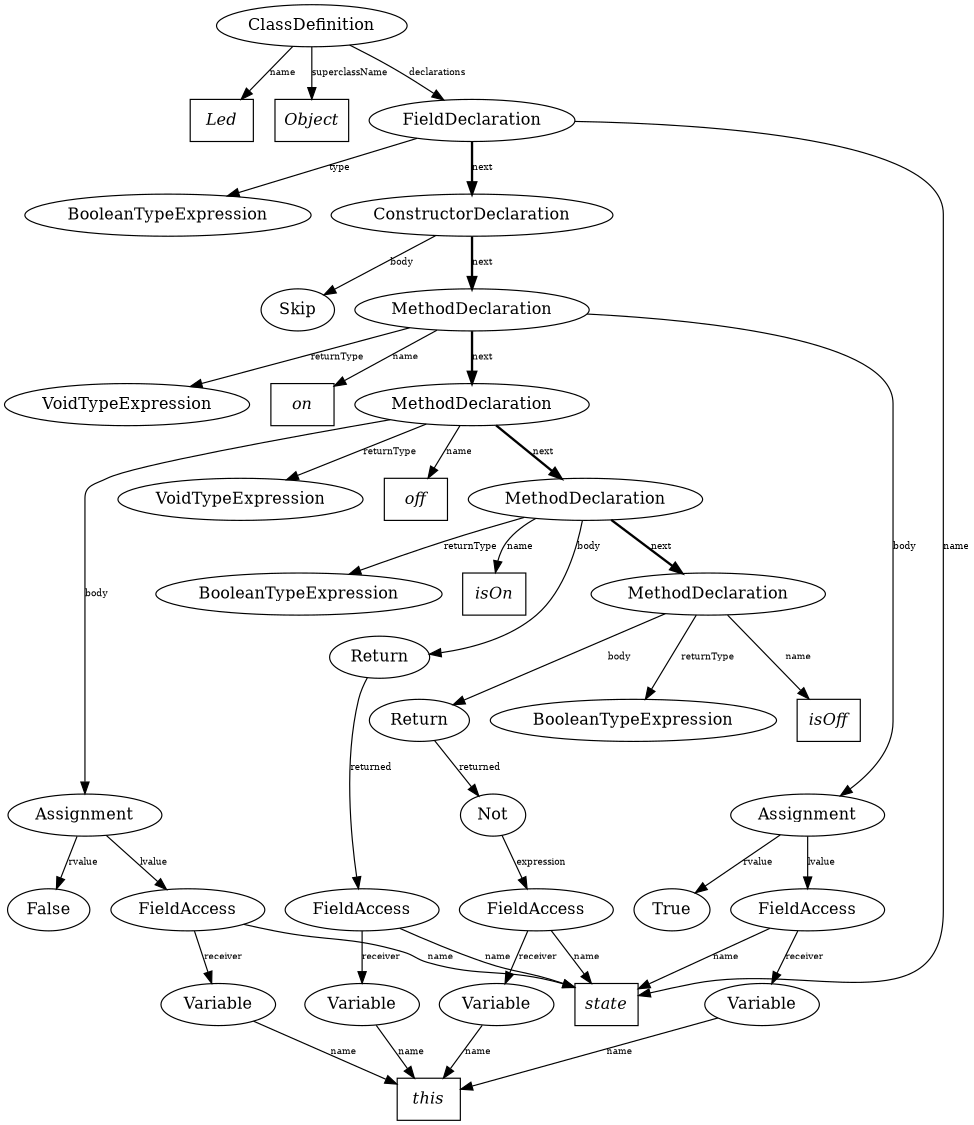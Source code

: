 digraph Led {
size = "11,7.5";
node27 [ label = "ClassDefinition"];
symbol_Led [label = "Led" fontname = "Times-Italic" shape = box]
node27 -> symbol_Led [label = "name" fontsize = 8]
symbol_Object [label = "Object" fontname = "Times-Italic" shape = box]
node27 -> symbol_Object [label = "superclassName" fontsize = 8]
node26 [ label = "FieldDeclaration"];
node0 [ label = "BooleanTypeExpression"];
node26 -> node0 [label = "type" fontsize = 8]
symbol_state [label = "state" fontname = "Times-Italic" shape = box]
node26 -> symbol_state [label = "name" fontsize = 8]
node25 [ label = "ConstructorDeclaration"];
node1 [ label = "Skip"];
node25 -> node1 [label = "body" fontsize = 8]
node24 [ label = "MethodDeclaration"];
node2 [ label = "VoidTypeExpression"];
node24 -> node2 [label = "returnType" fontsize = 8]
symbol_on [label = "on" fontname = "Times-Italic" shape = box]
node24 -> symbol_on [label = "name" fontsize = 8]
node6 [ label = "Assignment"];
node4 [ label = "FieldAccess"];
node3 [ label = "Variable"];
symbol_this [label = "this" fontname = "Times-Italic" shape = box]
node3 -> symbol_this [label = "name" fontsize = 8]
node4 -> node3 [label = "receiver" fontsize = 8]
symbol_state [label = "state" fontname = "Times-Italic" shape = box]
node4 -> symbol_state [label = "name" fontsize = 8]
node6 -> node4 [label = "lvalue" fontsize = 8]
node5 [ label = "True"];
node6 -> node5 [label = "rvalue" fontsize = 8]
node24 -> node6 [label = "body" fontsize = 8]
node23 [ label = "MethodDeclaration"];
node7 [ label = "VoidTypeExpression"];
node23 -> node7 [label = "returnType" fontsize = 8]
symbol_off [label = "off" fontname = "Times-Italic" shape = box]
node23 -> symbol_off [label = "name" fontsize = 8]
node11 [ label = "Assignment"];
node9 [ label = "FieldAccess"];
node8 [ label = "Variable"];
symbol_this [label = "this" fontname = "Times-Italic" shape = box]
node8 -> symbol_this [label = "name" fontsize = 8]
node9 -> node8 [label = "receiver" fontsize = 8]
symbol_state [label = "state" fontname = "Times-Italic" shape = box]
node9 -> symbol_state [label = "name" fontsize = 8]
node11 -> node9 [label = "lvalue" fontsize = 8]
node10 [ label = "False"];
node11 -> node10 [label = "rvalue" fontsize = 8]
node23 -> node11 [label = "body" fontsize = 8]
node22 [ label = "MethodDeclaration"];
node12 [ label = "BooleanTypeExpression"];
node22 -> node12 [label = "returnType" fontsize = 8]
symbol_isOn [label = "isOn" fontname = "Times-Italic" shape = box]
node22 -> symbol_isOn [label = "name" fontsize = 8]
node15 [ label = "Return"];
node14 [ label = "FieldAccess"];
node13 [ label = "Variable"];
symbol_this [label = "this" fontname = "Times-Italic" shape = box]
node13 -> symbol_this [label = "name" fontsize = 8]
node14 -> node13 [label = "receiver" fontsize = 8]
symbol_state [label = "state" fontname = "Times-Italic" shape = box]
node14 -> symbol_state [label = "name" fontsize = 8]
node15 -> node14 [label = "returned" fontsize = 8]
node22 -> node15 [label = "body" fontsize = 8]
node21 [ label = "MethodDeclaration"];
node16 [ label = "BooleanTypeExpression"];
node21 -> node16 [label = "returnType" fontsize = 8]
symbol_isOff [label = "isOff" fontname = "Times-Italic" shape = box]
node21 -> symbol_isOff [label = "name" fontsize = 8]
node20 [ label = "Return"];
node19 [ label = "Not"];
node18 [ label = "FieldAccess"];
node17 [ label = "Variable"];
symbol_this [label = "this" fontname = "Times-Italic" shape = box]
node17 -> symbol_this [label = "name" fontsize = 8]
node18 -> node17 [label = "receiver" fontsize = 8]
symbol_state [label = "state" fontname = "Times-Italic" shape = box]
node18 -> symbol_state [label = "name" fontsize = 8]
node19 -> node18 [label = "expression" fontsize = 8]
node20 -> node19 [label = "returned" fontsize = 8]
node21 -> node20 [label = "body" fontsize = 8]
node22 -> node21 [label = "next" fontsize = 8 style = bold]
node23 -> node22 [label = "next" fontsize = 8 style = bold]
node24 -> node23 [label = "next" fontsize = 8 style = bold]
node25 -> node24 [label = "next" fontsize = 8 style = bold]
node26 -> node25 [label = "next" fontsize = 8 style = bold]
node27 -> node26 [label = "declarations" fontsize = 8]
}